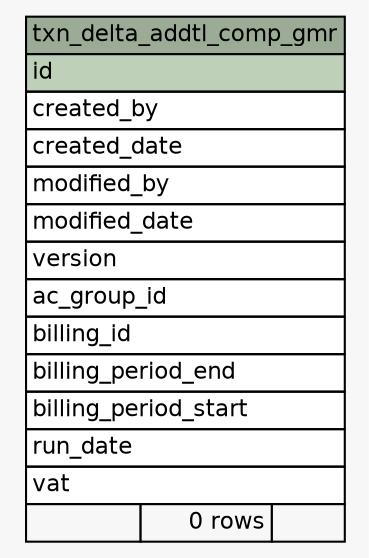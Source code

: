 // dot 2.36.0 on Mac OS X 10.12.5
// SchemaSpy rev 590
digraph "txn_delta_addtl_comp_gmr" {
  graph [
    rankdir="RL"
    bgcolor="#f7f7f7"
    nodesep="0.18"
    ranksep="0.46"
    fontname="Helvetica"
    fontsize="11"
  ];
  node [
    fontname="Helvetica"
    fontsize="11"
    shape="plaintext"
  ];
  edge [
    arrowsize="0.8"
  ];
  "txn_delta_addtl_comp_gmr" [
    label=<
    <TABLE BORDER="0" CELLBORDER="1" CELLSPACING="0" BGCOLOR="#ffffff">
      <TR><TD COLSPAN="3" BGCOLOR="#9bab96" ALIGN="CENTER">txn_delta_addtl_comp_gmr</TD></TR>
      <TR><TD PORT="id" COLSPAN="3" BGCOLOR="#bed1b8" ALIGN="LEFT">id</TD></TR>
      <TR><TD PORT="created_by" COLSPAN="3" ALIGN="LEFT">created_by</TD></TR>
      <TR><TD PORT="created_date" COLSPAN="3" ALIGN="LEFT">created_date</TD></TR>
      <TR><TD PORT="modified_by" COLSPAN="3" ALIGN="LEFT">modified_by</TD></TR>
      <TR><TD PORT="modified_date" COLSPAN="3" ALIGN="LEFT">modified_date</TD></TR>
      <TR><TD PORT="version" COLSPAN="3" ALIGN="LEFT">version</TD></TR>
      <TR><TD PORT="ac_group_id" COLSPAN="3" ALIGN="LEFT">ac_group_id</TD></TR>
      <TR><TD PORT="billing_id" COLSPAN="3" ALIGN="LEFT">billing_id</TD></TR>
      <TR><TD PORT="billing_period_end" COLSPAN="3" ALIGN="LEFT">billing_period_end</TD></TR>
      <TR><TD PORT="billing_period_start" COLSPAN="3" ALIGN="LEFT">billing_period_start</TD></TR>
      <TR><TD PORT="run_date" COLSPAN="3" ALIGN="LEFT">run_date</TD></TR>
      <TR><TD PORT="vat" COLSPAN="3" ALIGN="LEFT">vat</TD></TR>
      <TR><TD ALIGN="LEFT" BGCOLOR="#f7f7f7">  </TD><TD ALIGN="RIGHT" BGCOLOR="#f7f7f7">0 rows</TD><TD ALIGN="RIGHT" BGCOLOR="#f7f7f7">  </TD></TR>
    </TABLE>>
    URL="tables/txn_delta_addtl_comp_gmr.html"
    tooltip="txn_delta_addtl_comp_gmr"
  ];
}
